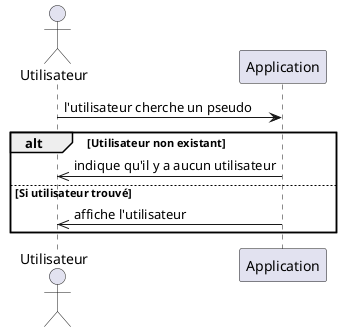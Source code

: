 @startuml
Actor Utilisateur As U
Participant Application As A

U->A: l'utilisateur cherche un pseudo
Alt Utilisateur non existant
A->>U: indique qu'il y a aucun utilisateur
Else Si utilisateur trouvé
A->>U: affiche l'utilisateur
end

@enduml

